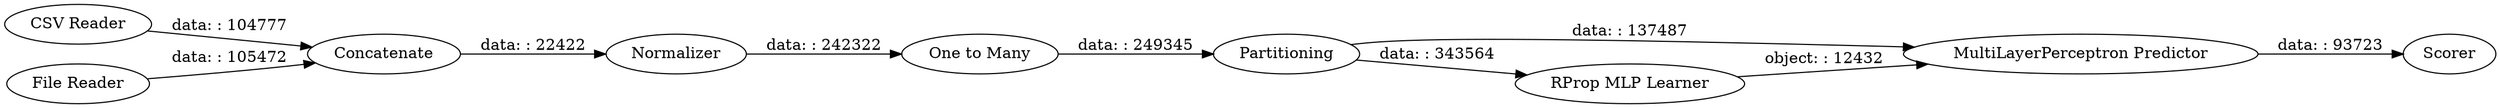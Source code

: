 digraph {
	"2310977178616799400_11" [label="CSV Reader"]
	"2310977178616799400_16" [label="One to Many"]
	"2310977178616799400_12" [label="File Reader"]
	"2310977178616799400_5" [label=Scorer]
	"2310977178616799400_14" [label="MultiLayerPerceptron Predictor"]
	"2310977178616799400_15" [label="RProp MLP Learner"]
	"2310977178616799400_13" [label=Concatenate]
	"2310977178616799400_6" [label=Normalizer]
	"2310977178616799400_10" [label=Partitioning]
	"2310977178616799400_10" -> "2310977178616799400_15" [label="data: : 343564"]
	"2310977178616799400_14" -> "2310977178616799400_5" [label="data: : 93723"]
	"2310977178616799400_15" -> "2310977178616799400_14" [label="object: : 12432"]
	"2310977178616799400_16" -> "2310977178616799400_10" [label="data: : 249345"]
	"2310977178616799400_6" -> "2310977178616799400_16" [label="data: : 242322"]
	"2310977178616799400_10" -> "2310977178616799400_14" [label="data: : 137487"]
	"2310977178616799400_11" -> "2310977178616799400_13" [label="data: : 104777"]
	"2310977178616799400_13" -> "2310977178616799400_6" [label="data: : 22422"]
	"2310977178616799400_12" -> "2310977178616799400_13" [label="data: : 105472"]
	rankdir=LR
}
